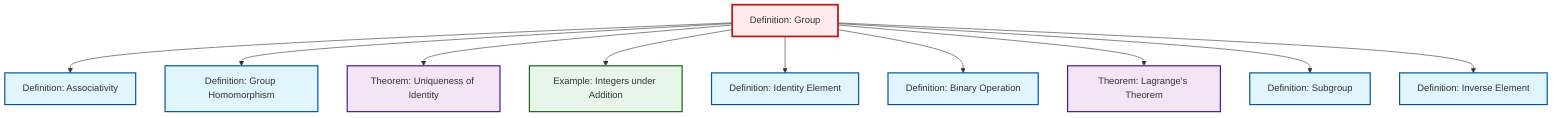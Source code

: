 graph TD
    classDef definition fill:#e1f5fe,stroke:#01579b,stroke-width:2px
    classDef theorem fill:#f3e5f5,stroke:#4a148c,stroke-width:2px
    classDef axiom fill:#fff3e0,stroke:#e65100,stroke-width:2px
    classDef example fill:#e8f5e9,stroke:#1b5e20,stroke-width:2px
    classDef current fill:#ffebee,stroke:#b71c1c,stroke-width:3px
    def-group-example["Definition: Group"]:::definition
    def-homomorphism["Definition: Group Homomorphism"]:::definition
    thm-lagrange["Theorem: Lagrange's Theorem"]:::theorem
    def-binary-operation["Definition: Binary Operation"]:::definition
    def-associativity["Definition: Associativity"]:::definition
    thm-unique-identity["Theorem: Uniqueness of Identity"]:::theorem
    ex-integers-addition["Example: Integers under Addition"]:::example
    def-inverse-element["Definition: Inverse Element"]:::definition
    def-identity-element["Definition: Identity Element"]:::definition
    def-subgroup["Definition: Subgroup"]:::definition
    def-group-example --> def-associativity
    def-group-example --> def-homomorphism
    def-group-example --> thm-unique-identity
    def-group-example --> ex-integers-addition
    def-group-example --> def-identity-element
    def-group-example --> def-binary-operation
    def-group-example --> thm-lagrange
    def-group-example --> def-subgroup
    def-group-example --> def-inverse-element
    class def-group-example current